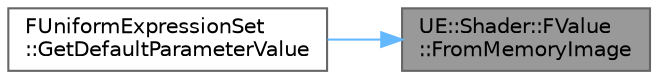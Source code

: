 digraph "UE::Shader::FValue::FromMemoryImage"
{
 // INTERACTIVE_SVG=YES
 // LATEX_PDF_SIZE
  bgcolor="transparent";
  edge [fontname=Helvetica,fontsize=10,labelfontname=Helvetica,labelfontsize=10];
  node [fontname=Helvetica,fontsize=10,shape=box,height=0.2,width=0.4];
  rankdir="RL";
  Node1 [id="Node000001",label="UE::Shader::FValue\l::FromMemoryImage",height=0.2,width=0.4,color="gray40", fillcolor="grey60", style="filled", fontcolor="black",tooltip=" "];
  Node1 -> Node2 [id="edge1_Node000001_Node000002",dir="back",color="steelblue1",style="solid",tooltip=" "];
  Node2 [id="Node000002",label="FUniformExpressionSet\l::GetDefaultParameterValue",height=0.2,width=0.4,color="grey40", fillcolor="white", style="filled",URL="$d7/dd4/classFUniformExpressionSet.html#a83cbe236f2b6b90d3de712f43e610e23",tooltip=" "];
}
